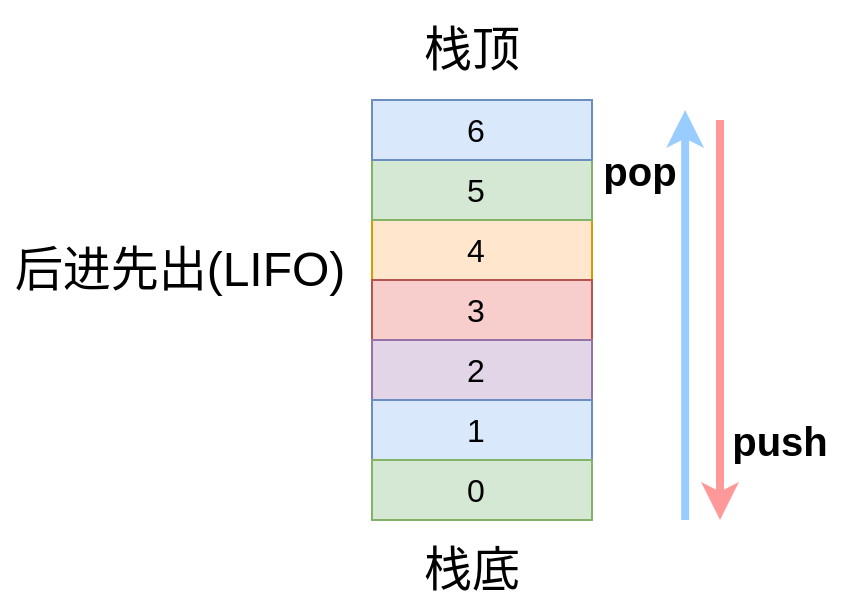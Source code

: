 <mxfile version="13.6.2" type="device"><diagram id="QmWmrmsk9i_n9vSsB2cs" name="第 1 页"><mxGraphModel dx="905" dy="672" grid="1" gridSize="10" guides="1" tooltips="1" connect="1" arrows="1" fold="1" page="1" pageScale="1" pageWidth="1600" pageHeight="900" math="0" shadow="0"><root><mxCell id="0"/><mxCell id="1" parent="0"/><mxCell id="Hv5ztrVU_cH1xpo77_nY-7" value="&lt;font style=&quot;font-size: 24px&quot;&gt;栈顶&lt;/font&gt;" style="text;html=1;strokeColor=none;fillColor=none;align=center;verticalAlign=middle;whiteSpace=wrap;rounded=0;" vertex="1" parent="1"><mxGeometry x="466" y="210" width="100" height="50" as="geometry"/></mxCell><mxCell id="Hv5ztrVU_cH1xpo77_nY-8" value="&lt;span style=&quot;font-size: 24px&quot;&gt;栈底&lt;/span&gt;" style="text;html=1;strokeColor=none;fillColor=none;align=center;verticalAlign=middle;whiteSpace=wrap;rounded=0;" vertex="1" parent="1"><mxGeometry x="466" y="480" width="100" height="30" as="geometry"/></mxCell><mxCell id="Hv5ztrVU_cH1xpo77_nY-9" value="" style="endArrow=classic;html=1;strokeWidth=4;strokeColor=#FF9999;" edge="1" parent="1"><mxGeometry width="50" height="50" relative="1" as="geometry"><mxPoint x="640" y="270" as="sourcePoint"/><mxPoint x="640" y="470" as="targetPoint"/></mxGeometry></mxCell><mxCell id="Hv5ztrVU_cH1xpo77_nY-10" value="&lt;font size=&quot;1&quot;&gt;&lt;b style=&quot;font-size: 20px&quot;&gt;push&lt;/b&gt;&lt;/font&gt;" style="text;html=1;strokeColor=none;fillColor=none;align=center;verticalAlign=middle;whiteSpace=wrap;rounded=0;strokeWidth=7;" vertex="1" parent="1"><mxGeometry x="630" y="415" width="80" height="30" as="geometry"/></mxCell><mxCell id="Hv5ztrVU_cH1xpo77_nY-14" value="" style="rounded=0;whiteSpace=wrap;html=1;strokeWidth=1;direction=south;fontSize=16;labelBackgroundColor=none;labelBorderColor=none;fontStyle=0" vertex="1" parent="1"><mxGeometry x="466" y="260" width="110" height="210" as="geometry"/></mxCell><mxCell id="Hv5ztrVU_cH1xpo77_nY-15" value="" style="rounded=0;whiteSpace=wrap;html=1;strokeWidth=1;fillColor=#ffe6cc;strokeColor=#d79b00;fontSize=16;labelBackgroundColor=none;labelBorderColor=none;fontStyle=0" vertex="1" parent="1"><mxGeometry x="466" y="320" width="110" height="30" as="geometry"/></mxCell><mxCell id="Hv5ztrVU_cH1xpo77_nY-16" value="" style="rounded=0;whiteSpace=wrap;html=1;strokeWidth=1;fillColor=#f8cecc;strokeColor=#b85450;fontSize=16;labelBackgroundColor=none;labelBorderColor=none;fontStyle=0" vertex="1" parent="1"><mxGeometry x="466" y="350" width="110" height="30" as="geometry"/></mxCell><mxCell id="Hv5ztrVU_cH1xpo77_nY-17" value="" style="rounded=0;whiteSpace=wrap;html=1;strokeWidth=1;fillColor=#e1d5e7;strokeColor=#9673a6;fontSize=16;labelBackgroundColor=none;labelBorderColor=none;fontStyle=0" vertex="1" parent="1"><mxGeometry x="466" y="380" width="110" height="30" as="geometry"/></mxCell><mxCell id="Hv5ztrVU_cH1xpo77_nY-18" value="" style="rounded=0;whiteSpace=wrap;html=1;strokeWidth=1;fillColor=#dae8fc;strokeColor=#6c8ebf;fontSize=16;labelBackgroundColor=none;labelBorderColor=none;fontStyle=0" vertex="1" parent="1"><mxGeometry x="466" y="410" width="110" height="30" as="geometry"/></mxCell><mxCell id="Hv5ztrVU_cH1xpo77_nY-19" value="" style="rounded=0;whiteSpace=wrap;html=1;strokeWidth=1;fillColor=#d5e8d4;strokeColor=#82b366;fontSize=16;labelBackgroundColor=none;labelBorderColor=none;fontStyle=0" vertex="1" parent="1"><mxGeometry x="466" y="440" width="110" height="30" as="geometry"/></mxCell><mxCell id="Hv5ztrVU_cH1xpo77_nY-20" value="" style="rounded=0;whiteSpace=wrap;html=1;strokeWidth=1;fillColor=#d5e8d4;strokeColor=#82b366;fontSize=16;labelBackgroundColor=none;labelBorderColor=none;fontStyle=0" vertex="1" parent="1"><mxGeometry x="466" y="290" width="110" height="30" as="geometry"/></mxCell><mxCell id="Hv5ztrVU_cH1xpo77_nY-21" value="" style="rounded=0;whiteSpace=wrap;html=1;strokeWidth=1;fillColor=#dae8fc;strokeColor=#6c8ebf;fontSize=16;labelBackgroundColor=none;labelBorderColor=none;fontStyle=0" vertex="1" parent="1"><mxGeometry x="466" y="260" width="110" height="30" as="geometry"/></mxCell><mxCell id="Hv5ztrVU_cH1xpo77_nY-22" value="&lt;font style=&quot;font-size: 16px;&quot;&gt;6&lt;/font&gt;" style="text;html=1;strokeColor=none;fillColor=none;align=center;verticalAlign=middle;whiteSpace=wrap;rounded=0;fontSize=16;labelBackgroundColor=none;labelBorderColor=none;fontStyle=0" vertex="1" parent="1"><mxGeometry x="496.0" y="265" width="44" height="20" as="geometry"/></mxCell><mxCell id="Hv5ztrVU_cH1xpo77_nY-23" value="&lt;font style=&quot;font-size: 16px;&quot;&gt;0&lt;/font&gt;" style="text;html=1;strokeColor=none;fillColor=none;align=center;verticalAlign=middle;whiteSpace=wrap;rounded=0;strokeWidth=3;fontSize=16;labelBackgroundColor=none;labelBorderColor=none;fontStyle=0" vertex="1" parent="1"><mxGeometry x="496.0" y="445" width="44" height="20" as="geometry"/></mxCell><mxCell id="Hv5ztrVU_cH1xpo77_nY-24" value="&lt;font style=&quot;font-size: 16px;&quot;&gt;1&lt;/font&gt;" style="text;html=1;strokeColor=none;fillColor=none;align=center;verticalAlign=middle;whiteSpace=wrap;rounded=0;strokeWidth=3;fontSize=16;labelBackgroundColor=none;labelBorderColor=none;fontStyle=0" vertex="1" parent="1"><mxGeometry x="496.0" y="415" width="44" height="20" as="geometry"/></mxCell><mxCell id="Hv5ztrVU_cH1xpo77_nY-25" value="&lt;font style=&quot;font-size: 16px;&quot;&gt;2&lt;/font&gt;" style="text;html=1;strokeColor=none;fillColor=none;align=center;verticalAlign=middle;whiteSpace=wrap;rounded=0;strokeWidth=3;fontSize=16;labelBackgroundColor=none;labelBorderColor=none;fontStyle=0" vertex="1" parent="1"><mxGeometry x="496.0" y="385" width="44" height="20" as="geometry"/></mxCell><mxCell id="Hv5ztrVU_cH1xpo77_nY-26" value="&lt;font style=&quot;font-size: 16px;&quot;&gt;3&lt;/font&gt;" style="text;html=1;strokeColor=none;fillColor=none;align=center;verticalAlign=middle;whiteSpace=wrap;rounded=0;strokeWidth=3;fontSize=16;labelBackgroundColor=none;labelBorderColor=none;fontStyle=0" vertex="1" parent="1"><mxGeometry x="496.0" y="355" width="44" height="20" as="geometry"/></mxCell><mxCell id="Hv5ztrVU_cH1xpo77_nY-27" value="&lt;font style=&quot;font-size: 16px;&quot;&gt;4&lt;/font&gt;" style="text;html=1;strokeColor=none;fillColor=none;align=center;verticalAlign=middle;whiteSpace=wrap;rounded=0;strokeWidth=3;fontSize=16;labelBackgroundColor=none;labelBorderColor=none;fontStyle=0" vertex="1" parent="1"><mxGeometry x="496.0" y="325" width="44" height="20" as="geometry"/></mxCell><mxCell id="Hv5ztrVU_cH1xpo77_nY-28" value="&lt;font style=&quot;font-size: 16px;&quot;&gt;5&lt;/font&gt;" style="text;html=1;strokeColor=none;fillColor=none;align=center;verticalAlign=middle;whiteSpace=wrap;rounded=0;strokeWidth=3;fontSize=16;labelBackgroundColor=none;labelBorderColor=none;fontStyle=0" vertex="1" parent="1"><mxGeometry x="496.0" y="295" width="44" height="20" as="geometry"/></mxCell><mxCell id="Hv5ztrVU_cH1xpo77_nY-29" value="&lt;font style=&quot;font-size: 24px&quot;&gt;后进先出(LIFO)&lt;/font&gt;" style="text;html=1;strokeColor=none;fillColor=none;align=center;verticalAlign=middle;whiteSpace=wrap;rounded=0;" vertex="1" parent="1"><mxGeometry x="280" y="330" width="180" height="30" as="geometry"/></mxCell><mxCell id="Hv5ztrVU_cH1xpo77_nY-30" value="" style="endArrow=classic;html=1;strokeWidth=4;strokeColor=#99CCFF;" edge="1" parent="1"><mxGeometry width="50" height="50" relative="1" as="geometry"><mxPoint x="622.58" y="470" as="sourcePoint"/><mxPoint x="622.58" y="265" as="targetPoint"/></mxGeometry></mxCell><mxCell id="Hv5ztrVU_cH1xpo77_nY-31" value="&lt;font style=&quot;font-size: 20px&quot;&gt;pop&lt;/font&gt;" style="text;html=1;strokeColor=none;fillColor=none;align=center;verticalAlign=middle;whiteSpace=wrap;rounded=0;strokeWidth=7;fontStyle=1" vertex="1" parent="1"><mxGeometry x="560" y="280" width="80" height="30" as="geometry"/></mxCell></root></mxGraphModel></diagram></mxfile>